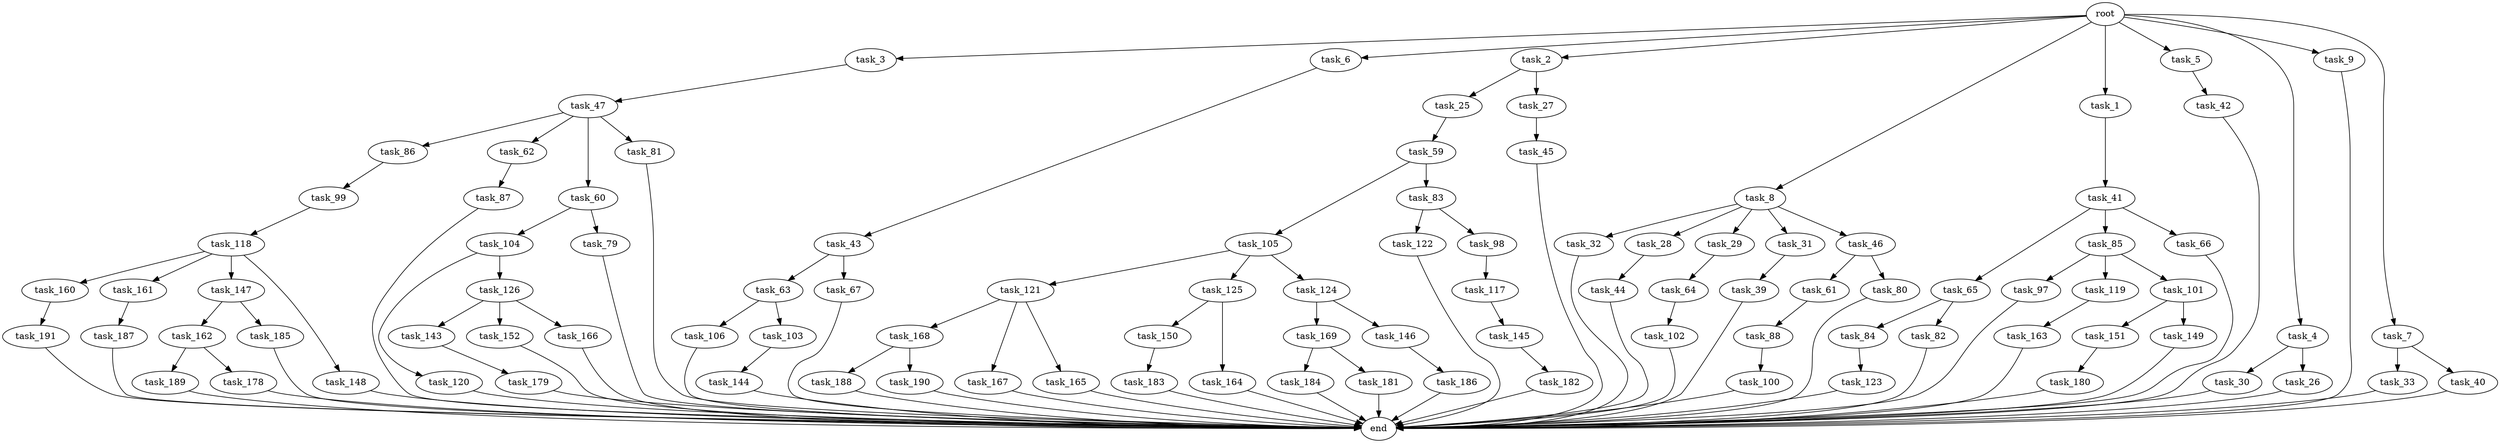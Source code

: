 digraph G {
  task_65 [size="30923764531.200001"];
  task_45 [size="3435973836.800000"];
  task_151 [size="42090679500.800003"];
  task_100 [size="7730941132.800000"];
  task_47 [size="85899345920.000000"];
  task_3 [size="102.400000"];
  task_6 [size="102.400000"];
  task_30 [size="7730941132.800000"];
  task_191 [size="21474836480.000000"];
  task_2 [size="102.400000"];
  task_61 [size="13743895347.200001"];
  task_8 [size="102.400000"];
  task_150 [size="3435973836.800000"];
  task_44 [size="21474836480.000000"];
  task_163 [size="85899345920.000000"];
  task_1 [size="102.400000"];
  task_160 [size="3435973836.800000"];
  task_84 [size="69578470195.199997"];
  task_184 [size="13743895347.200001"];
  task_187 [size="54975581388.800003"];
  task_86 [size="54975581388.800003"];
  task_117 [size="21474836480.000000"];
  task_168 [size="7730941132.800000"];
  task_43 [size="21474836480.000000"];
  task_149 [size="42090679500.800003"];
  task_33 [size="85899345920.000000"];
  task_118 [size="69578470195.199997"];
  task_189 [size="3435973836.800000"];
  task_169 [size="13743895347.200001"];
  task_106 [size="54975581388.800003"];
  task_97 [size="21474836480.000000"];
  task_105 [size="21474836480.000000"];
  task_5 [size="102.400000"];
  task_4 [size="102.400000"];
  task_104 [size="13743895347.200001"];
  task_79 [size="13743895347.200001"];
  task_99 [size="7730941132.800000"];
  task_181 [size="13743895347.200001"];
  task_120 [size="13743895347.200001"];
  task_82 [size="69578470195.199997"];
  task_144 [size="30923764531.200001"];
  task_161 [size="3435973836.800000"];
  task_83 [size="21474836480.000000"];
  task_147 [size="3435973836.800000"];
  task_103 [size="54975581388.800003"];
  task_59 [size="21474836480.000000"];
  task_167 [size="7730941132.800000"];
  task_62 [size="54975581388.800003"];
  task_9 [size="102.400000"];
  task_39 [size="42090679500.800003"];
  task_41 [size="30923764531.200001"];
  task_85 [size="30923764531.200001"];
  task_121 [size="69578470195.199997"];
  task_186 [size="21474836480.000000"];
  task_25 [size="42090679500.800003"];
  task_60 [size="54975581388.800003"];
  task_27 [size="42090679500.800003"];
  task_179 [size="69578470195.199997"];
  end [size="0.000000"];
  task_143 [size="3435973836.800000"];
  task_80 [size="13743895347.200001"];
  task_66 [size="30923764531.200001"];
  root [size="0.000000"];
  task_146 [size="13743895347.200001"];
  task_32 [size="54975581388.800003"];
  task_152 [size="3435973836.800000"];
  task_126 [size="13743895347.200001"];
  task_188 [size="21474836480.000000"];
  task_180 [size="30923764531.200001"];
  task_81 [size="54975581388.800003"];
  task_88 [size="69578470195.199997"];
  task_28 [size="54975581388.800003"];
  task_42 [size="21474836480.000000"];
  task_190 [size="21474836480.000000"];
  task_40 [size="85899345920.000000"];
  task_87 [size="54975581388.800003"];
  task_29 [size="54975581388.800003"];
  task_31 [size="54975581388.800003"];
  task_165 [size="7730941132.800000"];
  task_122 [size="13743895347.200001"];
  task_119 [size="21474836480.000000"];
  task_63 [size="42090679500.800003"];
  task_162 [size="13743895347.200001"];
  task_101 [size="21474836480.000000"];
  task_26 [size="7730941132.800000"];
  task_67 [size="42090679500.800003"];
  task_178 [size="3435973836.800000"];
  task_125 [size="69578470195.199997"];
  task_102 [size="30923764531.200001"];
  task_124 [size="69578470195.199997"];
  task_46 [size="54975581388.800003"];
  task_166 [size="3435973836.800000"];
  task_7 [size="102.400000"];
  task_164 [size="3435973836.800000"];
  task_148 [size="3435973836.800000"];
  task_185 [size="13743895347.200001"];
  task_183 [size="54975581388.800003"];
  task_182 [size="85899345920.000000"];
  task_145 [size="21474836480.000000"];
  task_64 [size="13743895347.200001"];
  task_123 [size="7730941132.800000"];
  task_98 [size="13743895347.200001"];

  task_65 -> task_84 [size="679477248.000000"];
  task_65 -> task_82 [size="679477248.000000"];
  task_45 -> end [size="1.000000"];
  task_151 -> task_180 [size="301989888.000000"];
  task_100 -> end [size="1.000000"];
  task_47 -> task_60 [size="536870912.000000"];
  task_47 -> task_86 [size="536870912.000000"];
  task_47 -> task_62 [size="536870912.000000"];
  task_47 -> task_81 [size="536870912.000000"];
  task_3 -> task_47 [size="838860800.000000"];
  task_6 -> task_43 [size="209715200.000000"];
  task_30 -> end [size="1.000000"];
  task_191 -> end [size="1.000000"];
  task_2 -> task_27 [size="411041792.000000"];
  task_2 -> task_25 [size="411041792.000000"];
  task_61 -> task_88 [size="679477248.000000"];
  task_8 -> task_32 [size="536870912.000000"];
  task_8 -> task_28 [size="536870912.000000"];
  task_8 -> task_29 [size="536870912.000000"];
  task_8 -> task_31 [size="536870912.000000"];
  task_8 -> task_46 [size="536870912.000000"];
  task_150 -> task_183 [size="536870912.000000"];
  task_44 -> end [size="1.000000"];
  task_163 -> end [size="1.000000"];
  task_1 -> task_41 [size="301989888.000000"];
  task_160 -> task_191 [size="209715200.000000"];
  task_84 -> task_123 [size="75497472.000000"];
  task_184 -> end [size="1.000000"];
  task_187 -> end [size="1.000000"];
  task_86 -> task_99 [size="75497472.000000"];
  task_117 -> task_145 [size="209715200.000000"];
  task_168 -> task_188 [size="209715200.000000"];
  task_168 -> task_190 [size="209715200.000000"];
  task_43 -> task_63 [size="411041792.000000"];
  task_43 -> task_67 [size="411041792.000000"];
  task_149 -> end [size="1.000000"];
  task_33 -> end [size="1.000000"];
  task_118 -> task_148 [size="33554432.000000"];
  task_118 -> task_161 [size="33554432.000000"];
  task_118 -> task_147 [size="33554432.000000"];
  task_118 -> task_160 [size="33554432.000000"];
  task_189 -> end [size="1.000000"];
  task_169 -> task_181 [size="134217728.000000"];
  task_169 -> task_184 [size="134217728.000000"];
  task_106 -> end [size="1.000000"];
  task_97 -> end [size="1.000000"];
  task_105 -> task_124 [size="679477248.000000"];
  task_105 -> task_125 [size="679477248.000000"];
  task_105 -> task_121 [size="679477248.000000"];
  task_5 -> task_42 [size="209715200.000000"];
  task_4 -> task_30 [size="75497472.000000"];
  task_4 -> task_26 [size="75497472.000000"];
  task_104 -> task_126 [size="134217728.000000"];
  task_104 -> task_120 [size="134217728.000000"];
  task_79 -> end [size="1.000000"];
  task_99 -> task_118 [size="679477248.000000"];
  task_181 -> end [size="1.000000"];
  task_120 -> end [size="1.000000"];
  task_82 -> end [size="1.000000"];
  task_144 -> end [size="1.000000"];
  task_161 -> task_187 [size="536870912.000000"];
  task_83 -> task_98 [size="134217728.000000"];
  task_83 -> task_122 [size="134217728.000000"];
  task_147 -> task_162 [size="134217728.000000"];
  task_147 -> task_185 [size="134217728.000000"];
  task_103 -> task_144 [size="301989888.000000"];
  task_59 -> task_83 [size="209715200.000000"];
  task_59 -> task_105 [size="209715200.000000"];
  task_167 -> end [size="1.000000"];
  task_62 -> task_87 [size="536870912.000000"];
  task_9 -> end [size="1.000000"];
  task_39 -> end [size="1.000000"];
  task_41 -> task_65 [size="301989888.000000"];
  task_41 -> task_66 [size="301989888.000000"];
  task_41 -> task_85 [size="301989888.000000"];
  task_85 -> task_119 [size="209715200.000000"];
  task_85 -> task_101 [size="209715200.000000"];
  task_85 -> task_97 [size="209715200.000000"];
  task_121 -> task_165 [size="75497472.000000"];
  task_121 -> task_168 [size="75497472.000000"];
  task_121 -> task_167 [size="75497472.000000"];
  task_186 -> end [size="1.000000"];
  task_25 -> task_59 [size="209715200.000000"];
  task_60 -> task_104 [size="134217728.000000"];
  task_60 -> task_79 [size="134217728.000000"];
  task_27 -> task_45 [size="33554432.000000"];
  task_179 -> end [size="1.000000"];
  task_143 -> task_179 [size="679477248.000000"];
  task_80 -> end [size="1.000000"];
  task_66 -> end [size="1.000000"];
  root -> task_8 [size="1.000000"];
  root -> task_9 [size="1.000000"];
  root -> task_3 [size="1.000000"];
  root -> task_7 [size="1.000000"];
  root -> task_6 [size="1.000000"];
  root -> task_1 [size="1.000000"];
  root -> task_5 [size="1.000000"];
  root -> task_2 [size="1.000000"];
  root -> task_4 [size="1.000000"];
  task_146 -> task_186 [size="209715200.000000"];
  task_32 -> end [size="1.000000"];
  task_152 -> end [size="1.000000"];
  task_126 -> task_166 [size="33554432.000000"];
  task_126 -> task_152 [size="33554432.000000"];
  task_126 -> task_143 [size="33554432.000000"];
  task_188 -> end [size="1.000000"];
  task_180 -> end [size="1.000000"];
  task_81 -> end [size="1.000000"];
  task_88 -> task_100 [size="75497472.000000"];
  task_28 -> task_44 [size="209715200.000000"];
  task_42 -> end [size="1.000000"];
  task_190 -> end [size="1.000000"];
  task_40 -> end [size="1.000000"];
  task_87 -> end [size="1.000000"];
  task_29 -> task_64 [size="134217728.000000"];
  task_31 -> task_39 [size="411041792.000000"];
  task_165 -> end [size="1.000000"];
  task_122 -> end [size="1.000000"];
  task_119 -> task_163 [size="838860800.000000"];
  task_63 -> task_106 [size="536870912.000000"];
  task_63 -> task_103 [size="536870912.000000"];
  task_162 -> task_189 [size="33554432.000000"];
  task_162 -> task_178 [size="33554432.000000"];
  task_101 -> task_151 [size="411041792.000000"];
  task_101 -> task_149 [size="411041792.000000"];
  task_26 -> end [size="1.000000"];
  task_67 -> end [size="1.000000"];
  task_178 -> end [size="1.000000"];
  task_125 -> task_164 [size="33554432.000000"];
  task_125 -> task_150 [size="33554432.000000"];
  task_102 -> end [size="1.000000"];
  task_124 -> task_169 [size="134217728.000000"];
  task_124 -> task_146 [size="134217728.000000"];
  task_46 -> task_80 [size="134217728.000000"];
  task_46 -> task_61 [size="134217728.000000"];
  task_166 -> end [size="1.000000"];
  task_7 -> task_40 [size="838860800.000000"];
  task_7 -> task_33 [size="838860800.000000"];
  task_164 -> end [size="1.000000"];
  task_148 -> end [size="1.000000"];
  task_185 -> end [size="1.000000"];
  task_183 -> end [size="1.000000"];
  task_182 -> end [size="1.000000"];
  task_145 -> task_182 [size="838860800.000000"];
  task_64 -> task_102 [size="301989888.000000"];
  task_123 -> end [size="1.000000"];
  task_98 -> task_117 [size="209715200.000000"];
}
